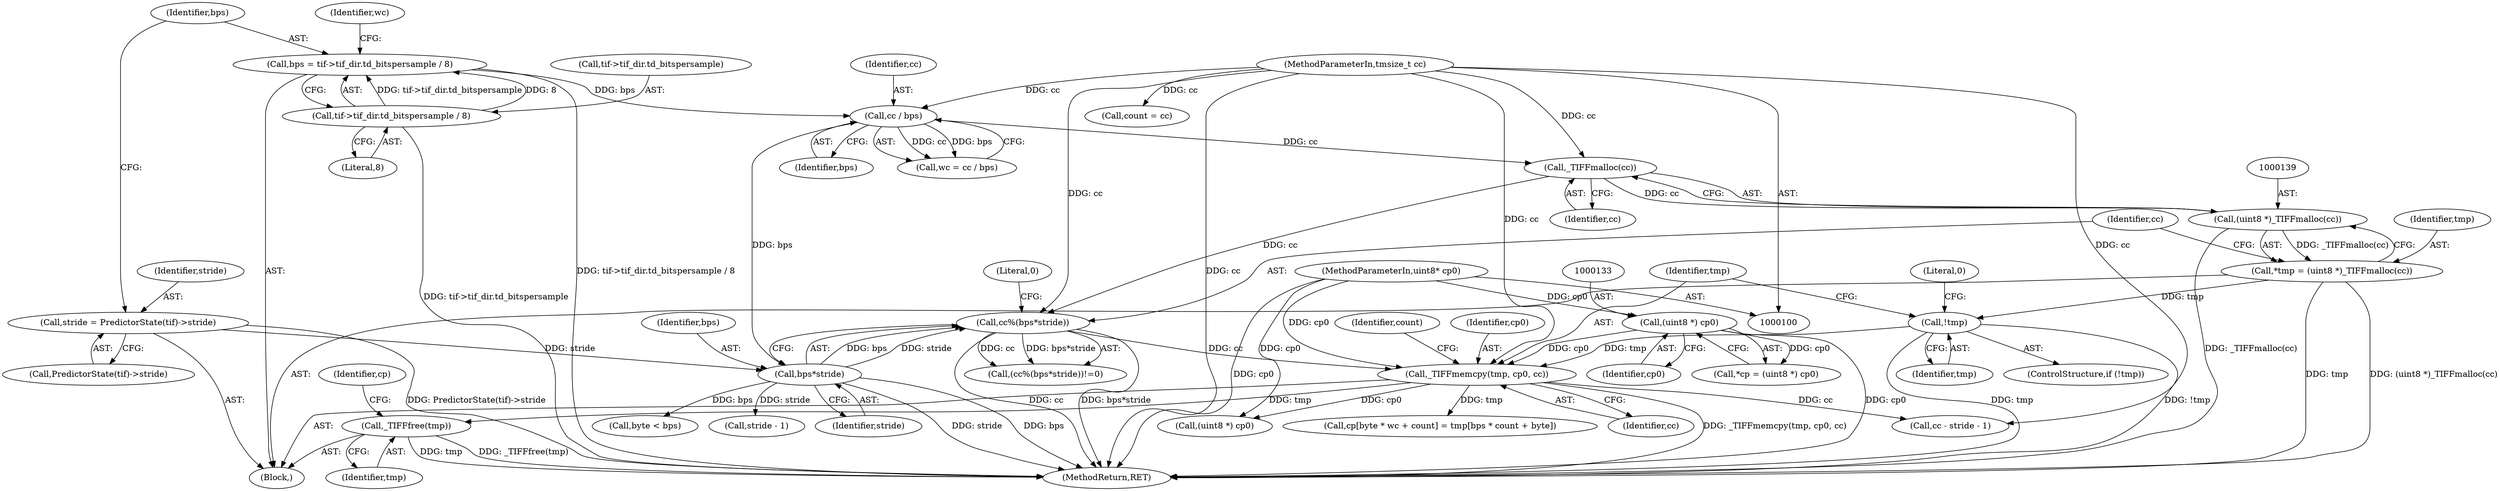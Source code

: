 digraph "0_libtiff_3ca657a8793dd011bf869695d72ad31c779c3cc1_4@API" {
"1000205" [label="(Call,_TIFFfree(tmp))"];
"1000165" [label="(Call,_TIFFmemcpy(tmp, cp0, cc))"];
"1000161" [label="(Call,!tmp)"];
"1000136" [label="(Call,*tmp = (uint8 *)_TIFFmalloc(cc))"];
"1000138" [label="(Call,(uint8 *)_TIFFmalloc(cc))"];
"1000140" [label="(Call,_TIFFmalloc(cc))"];
"1000125" [label="(Call,cc / bps)"];
"1000103" [label="(MethodParameterIn,tmsize_t cc)"];
"1000113" [label="(Call,bps = tif->tif_dir.td_bitspersample / 8)"];
"1000115" [label="(Call,tif->tif_dir.td_bitspersample / 8)"];
"1000132" [label="(Call,(uint8 *) cp0)"];
"1000102" [label="(MethodParameterIn,uint8* cp0)"];
"1000144" [label="(Call,cc%(bps*stride))"];
"1000146" [label="(Call,bps*stride)"];
"1000106" [label="(Call,stride = PredictorState(tif)->stride)"];
"1000161" [label="(Call,!tmp)"];
"1000164" [label="(Literal,0)"];
"1000125" [label="(Call,cc / bps)"];
"1000138" [label="(Call,(uint8 *)_TIFFmalloc(cc))"];
"1000165" [label="(Call,_TIFFmemcpy(tmp, cp0, cc))"];
"1000160" [label="(ControlStructure,if (!tmp))"];
"1000104" [label="(Block,)"];
"1000149" [label="(Literal,0)"];
"1000141" [label="(Identifier,cc)"];
"1000216" [label="(Call,stride - 1)"];
"1000123" [label="(Call,wc = cc / bps)"];
"1000146" [label="(Call,bps*stride)"];
"1000127" [label="(Identifier,bps)"];
"1000144" [label="(Call,cc%(bps*stride))"];
"1000136" [label="(Call,*tmp = (uint8 *)_TIFFmalloc(cc))"];
"1000114" [label="(Identifier,bps)"];
"1000220" [label="(Call,count = cc)"];
"1000145" [label="(Identifier,cc)"];
"1000214" [label="(Call,cc - stride - 1)"];
"1000248" [label="(MethodReturn,RET)"];
"1000209" [label="(Call,(uint8 *) cp0)"];
"1000106" [label="(Call,stride = PredictorState(tif)->stride)"];
"1000190" [label="(Call,cp[byte * wc + count] = tmp[bps * count + byte])"];
"1000205" [label="(Call,_TIFFfree(tmp))"];
"1000167" [label="(Identifier,cp0)"];
"1000103" [label="(MethodParameterIn,tmsize_t cc)"];
"1000126" [label="(Identifier,cc)"];
"1000124" [label="(Identifier,wc)"];
"1000162" [label="(Identifier,tmp)"];
"1000148" [label="(Identifier,stride)"];
"1000113" [label="(Call,bps = tif->tif_dir.td_bitspersample / 8)"];
"1000147" [label="(Identifier,bps)"];
"1000184" [label="(Call,byte < bps)"];
"1000130" [label="(Call,*cp = (uint8 *) cp0)"];
"1000108" [label="(Call,PredictorState(tif)->stride)"];
"1000140" [label="(Call,_TIFFmalloc(cc))"];
"1000134" [label="(Identifier,cp0)"];
"1000206" [label="(Identifier,tmp)"];
"1000115" [label="(Call,tif->tif_dir.td_bitspersample / 8)"];
"1000132" [label="(Call,(uint8 *) cp0)"];
"1000121" [label="(Literal,8)"];
"1000143" [label="(Call,(cc%(bps*stride))!=0)"];
"1000208" [label="(Identifier,cp)"];
"1000116" [label="(Call,tif->tif_dir.td_bitspersample)"];
"1000171" [label="(Identifier,count)"];
"1000102" [label="(MethodParameterIn,uint8* cp0)"];
"1000168" [label="(Identifier,cc)"];
"1000166" [label="(Identifier,tmp)"];
"1000107" [label="(Identifier,stride)"];
"1000137" [label="(Identifier,tmp)"];
"1000205" -> "1000104"  [label="AST: "];
"1000205" -> "1000206"  [label="CFG: "];
"1000206" -> "1000205"  [label="AST: "];
"1000208" -> "1000205"  [label="CFG: "];
"1000205" -> "1000248"  [label="DDG: _TIFFfree(tmp)"];
"1000205" -> "1000248"  [label="DDG: tmp"];
"1000165" -> "1000205"  [label="DDG: tmp"];
"1000165" -> "1000104"  [label="AST: "];
"1000165" -> "1000168"  [label="CFG: "];
"1000166" -> "1000165"  [label="AST: "];
"1000167" -> "1000165"  [label="AST: "];
"1000168" -> "1000165"  [label="AST: "];
"1000171" -> "1000165"  [label="CFG: "];
"1000165" -> "1000248"  [label="DDG: _TIFFmemcpy(tmp, cp0, cc)"];
"1000161" -> "1000165"  [label="DDG: tmp"];
"1000132" -> "1000165"  [label="DDG: cp0"];
"1000102" -> "1000165"  [label="DDG: cp0"];
"1000144" -> "1000165"  [label="DDG: cc"];
"1000103" -> "1000165"  [label="DDG: cc"];
"1000165" -> "1000190"  [label="DDG: tmp"];
"1000165" -> "1000209"  [label="DDG: cp0"];
"1000165" -> "1000214"  [label="DDG: cc"];
"1000161" -> "1000160"  [label="AST: "];
"1000161" -> "1000162"  [label="CFG: "];
"1000162" -> "1000161"  [label="AST: "];
"1000164" -> "1000161"  [label="CFG: "];
"1000166" -> "1000161"  [label="CFG: "];
"1000161" -> "1000248"  [label="DDG: tmp"];
"1000161" -> "1000248"  [label="DDG: !tmp"];
"1000136" -> "1000161"  [label="DDG: tmp"];
"1000136" -> "1000104"  [label="AST: "];
"1000136" -> "1000138"  [label="CFG: "];
"1000137" -> "1000136"  [label="AST: "];
"1000138" -> "1000136"  [label="AST: "];
"1000145" -> "1000136"  [label="CFG: "];
"1000136" -> "1000248"  [label="DDG: (uint8 *)_TIFFmalloc(cc)"];
"1000136" -> "1000248"  [label="DDG: tmp"];
"1000138" -> "1000136"  [label="DDG: _TIFFmalloc(cc)"];
"1000138" -> "1000140"  [label="CFG: "];
"1000139" -> "1000138"  [label="AST: "];
"1000140" -> "1000138"  [label="AST: "];
"1000138" -> "1000248"  [label="DDG: _TIFFmalloc(cc)"];
"1000140" -> "1000138"  [label="DDG: cc"];
"1000140" -> "1000141"  [label="CFG: "];
"1000141" -> "1000140"  [label="AST: "];
"1000125" -> "1000140"  [label="DDG: cc"];
"1000103" -> "1000140"  [label="DDG: cc"];
"1000140" -> "1000144"  [label="DDG: cc"];
"1000125" -> "1000123"  [label="AST: "];
"1000125" -> "1000127"  [label="CFG: "];
"1000126" -> "1000125"  [label="AST: "];
"1000127" -> "1000125"  [label="AST: "];
"1000123" -> "1000125"  [label="CFG: "];
"1000125" -> "1000123"  [label="DDG: cc"];
"1000125" -> "1000123"  [label="DDG: bps"];
"1000103" -> "1000125"  [label="DDG: cc"];
"1000113" -> "1000125"  [label="DDG: bps"];
"1000125" -> "1000146"  [label="DDG: bps"];
"1000103" -> "1000100"  [label="AST: "];
"1000103" -> "1000248"  [label="DDG: cc"];
"1000103" -> "1000144"  [label="DDG: cc"];
"1000103" -> "1000214"  [label="DDG: cc"];
"1000103" -> "1000220"  [label="DDG: cc"];
"1000113" -> "1000104"  [label="AST: "];
"1000113" -> "1000115"  [label="CFG: "];
"1000114" -> "1000113"  [label="AST: "];
"1000115" -> "1000113"  [label="AST: "];
"1000124" -> "1000113"  [label="CFG: "];
"1000113" -> "1000248"  [label="DDG: tif->tif_dir.td_bitspersample / 8"];
"1000115" -> "1000113"  [label="DDG: tif->tif_dir.td_bitspersample"];
"1000115" -> "1000113"  [label="DDG: 8"];
"1000115" -> "1000121"  [label="CFG: "];
"1000116" -> "1000115"  [label="AST: "];
"1000121" -> "1000115"  [label="AST: "];
"1000115" -> "1000248"  [label="DDG: tif->tif_dir.td_bitspersample"];
"1000132" -> "1000130"  [label="AST: "];
"1000132" -> "1000134"  [label="CFG: "];
"1000133" -> "1000132"  [label="AST: "];
"1000134" -> "1000132"  [label="AST: "];
"1000130" -> "1000132"  [label="CFG: "];
"1000132" -> "1000248"  [label="DDG: cp0"];
"1000132" -> "1000130"  [label="DDG: cp0"];
"1000102" -> "1000132"  [label="DDG: cp0"];
"1000102" -> "1000100"  [label="AST: "];
"1000102" -> "1000248"  [label="DDG: cp0"];
"1000102" -> "1000209"  [label="DDG: cp0"];
"1000144" -> "1000143"  [label="AST: "];
"1000144" -> "1000146"  [label="CFG: "];
"1000145" -> "1000144"  [label="AST: "];
"1000146" -> "1000144"  [label="AST: "];
"1000149" -> "1000144"  [label="CFG: "];
"1000144" -> "1000248"  [label="DDG: cc"];
"1000144" -> "1000248"  [label="DDG: bps*stride"];
"1000144" -> "1000143"  [label="DDG: cc"];
"1000144" -> "1000143"  [label="DDG: bps*stride"];
"1000146" -> "1000144"  [label="DDG: bps"];
"1000146" -> "1000144"  [label="DDG: stride"];
"1000146" -> "1000148"  [label="CFG: "];
"1000147" -> "1000146"  [label="AST: "];
"1000148" -> "1000146"  [label="AST: "];
"1000146" -> "1000248"  [label="DDG: stride"];
"1000146" -> "1000248"  [label="DDG: bps"];
"1000106" -> "1000146"  [label="DDG: stride"];
"1000146" -> "1000184"  [label="DDG: bps"];
"1000146" -> "1000216"  [label="DDG: stride"];
"1000106" -> "1000104"  [label="AST: "];
"1000106" -> "1000108"  [label="CFG: "];
"1000107" -> "1000106"  [label="AST: "];
"1000108" -> "1000106"  [label="AST: "];
"1000114" -> "1000106"  [label="CFG: "];
"1000106" -> "1000248"  [label="DDG: PredictorState(tif)->stride"];
}
